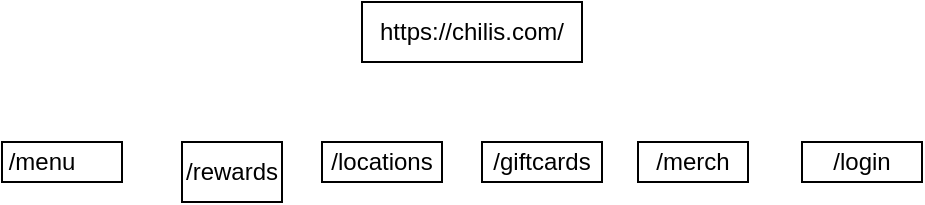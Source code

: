 <mxfile version="24.2.0" type="github">
  <diagram name="Page-1" id="PSdes31Rnnlw_tgahbyj">
    <mxGraphModel dx="1280" dy="675" grid="1" gridSize="10" guides="1" tooltips="1" connect="1" arrows="1" fold="1" page="1" pageScale="1" pageWidth="850" pageHeight="1100" math="0" shadow="0">
      <root>
        <mxCell id="0" />
        <mxCell id="1" parent="0" />
        <mxCell id="0PAF0eVwtVLL-mnTtXqf-1" value="https://chilis.com/" style="rounded=0;whiteSpace=wrap;html=1;" vertex="1" parent="1">
          <mxGeometry x="260" y="130" width="110" height="30" as="geometry" />
        </mxCell>
        <mxCell id="0PAF0eVwtVLL-mnTtXqf-2" value="/login" style="rounded=0;whiteSpace=wrap;html=1;" vertex="1" parent="1">
          <mxGeometry x="480" y="200" width="60" height="20" as="geometry" />
        </mxCell>
        <mxCell id="0PAF0eVwtVLL-mnTtXqf-3" value="/merch" style="rounded=0;whiteSpace=wrap;html=1;" vertex="1" parent="1">
          <mxGeometry x="398" y="200" width="55" height="20" as="geometry" />
        </mxCell>
        <mxCell id="0PAF0eVwtVLL-mnTtXqf-4" value="/giftcards" style="rounded=0;whiteSpace=wrap;html=1;" vertex="1" parent="1">
          <mxGeometry x="320" y="200" width="60" height="20" as="geometry" />
        </mxCell>
        <mxCell id="0PAF0eVwtVLL-mnTtXqf-5" value="/locations" style="rounded=0;whiteSpace=wrap;html=1;" vertex="1" parent="1">
          <mxGeometry x="240" y="200" width="60" height="20" as="geometry" />
        </mxCell>
        <mxCell id="0PAF0eVwtVLL-mnTtXqf-6" value="/rewards" style="rounded=0;whiteSpace=wrap;html=1;" vertex="1" parent="1">
          <mxGeometry x="170" y="200" width="50" height="30" as="geometry" />
        </mxCell>
        <mxCell id="0PAF0eVwtVLL-mnTtXqf-7" value="/menu&lt;span style=&quot;white-space: pre;&quot;&gt;&#x9;&lt;/span&gt;" style="rounded=0;whiteSpace=wrap;html=1;" vertex="1" parent="1">
          <mxGeometry x="80" y="200" width="60" height="20" as="geometry" />
        </mxCell>
      </root>
    </mxGraphModel>
  </diagram>
</mxfile>
